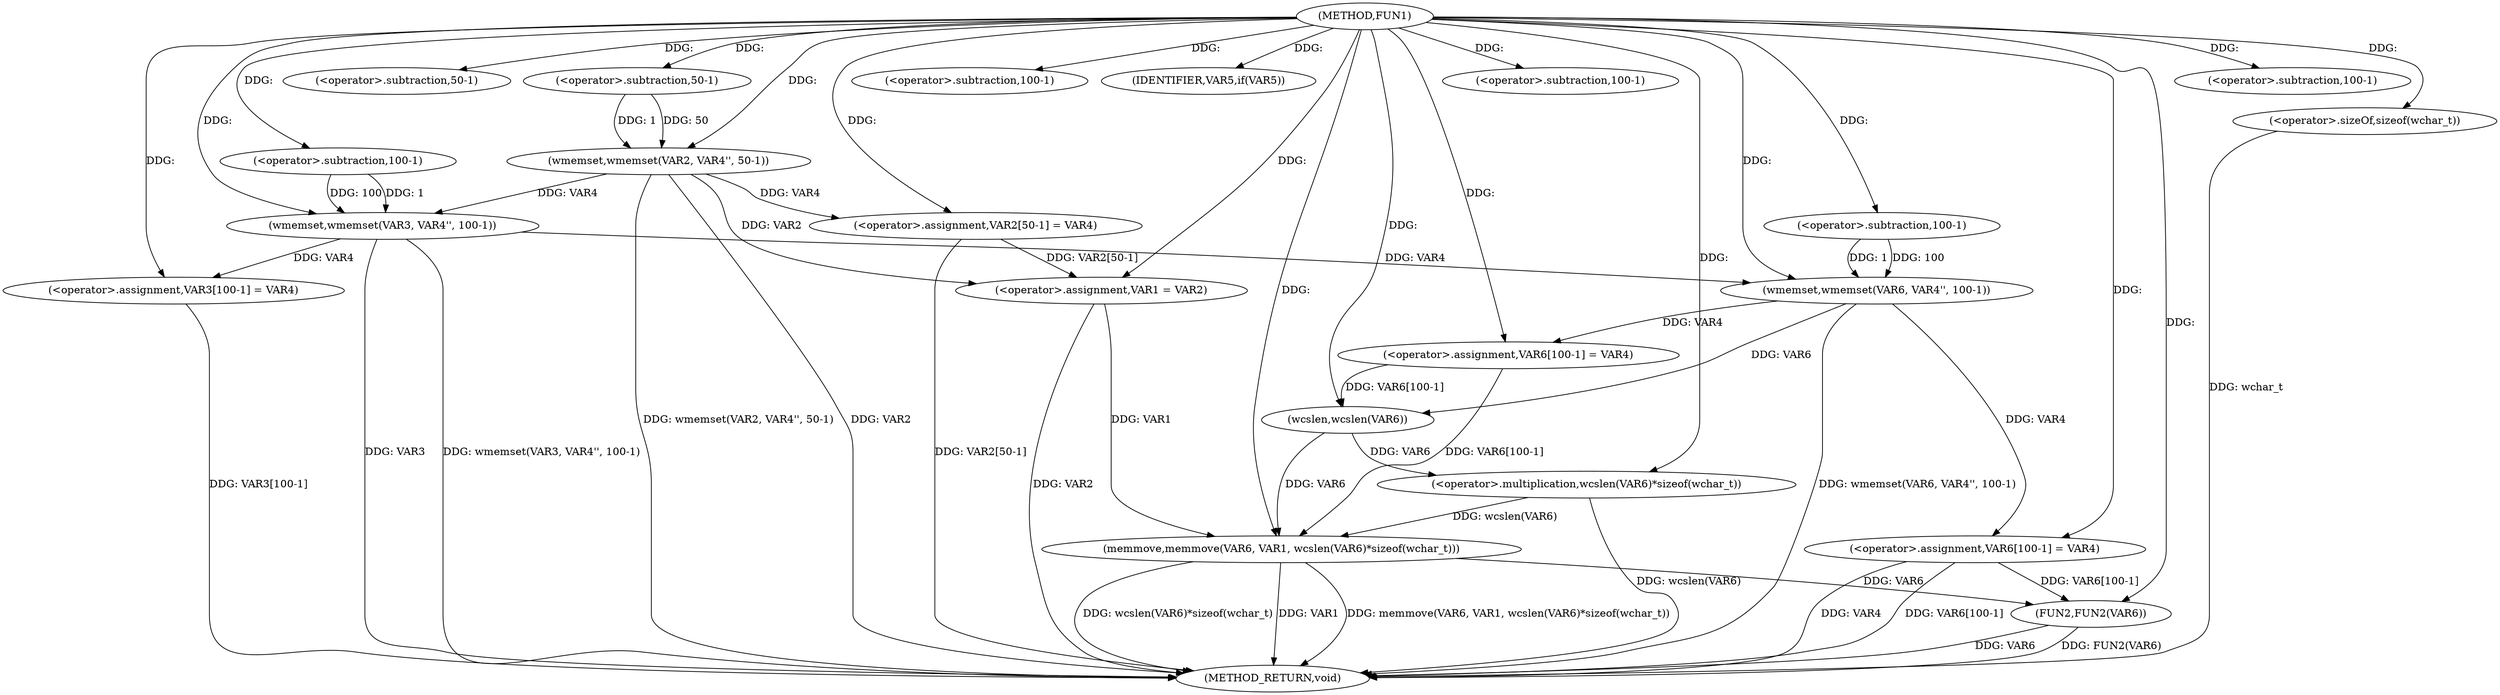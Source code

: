 digraph FUN1 {  
"1000100" [label = "(METHOD,FUN1)" ]
"1000169" [label = "(METHOD_RETURN,void)" ]
"1000105" [label = "(wmemset,wmemset(VAR2, VAR4'', 50-1))" ]
"1000108" [label = "(<operator>.subtraction,50-1)" ]
"1000111" [label = "(<operator>.assignment,VAR2[50-1] = VAR4)" ]
"1000114" [label = "(<operator>.subtraction,50-1)" ]
"1000118" [label = "(wmemset,wmemset(VAR3, VAR4'', 100-1))" ]
"1000121" [label = "(<operator>.subtraction,100-1)" ]
"1000124" [label = "(<operator>.assignment,VAR3[100-1] = VAR4)" ]
"1000127" [label = "(<operator>.subtraction,100-1)" ]
"1000132" [label = "(IDENTIFIER,VAR5,if(VAR5))" ]
"1000134" [label = "(<operator>.assignment,VAR1 = VAR2)" ]
"1000139" [label = "(wmemset,wmemset(VAR6, VAR4'', 100-1))" ]
"1000142" [label = "(<operator>.subtraction,100-1)" ]
"1000145" [label = "(<operator>.assignment,VAR6[100-1] = VAR4)" ]
"1000148" [label = "(<operator>.subtraction,100-1)" ]
"1000152" [label = "(memmove,memmove(VAR6, VAR1, wcslen(VAR6)*sizeof(wchar_t)))" ]
"1000155" [label = "(<operator>.multiplication,wcslen(VAR6)*sizeof(wchar_t))" ]
"1000156" [label = "(wcslen,wcslen(VAR6))" ]
"1000158" [label = "(<operator>.sizeOf,sizeof(wchar_t))" ]
"1000160" [label = "(<operator>.assignment,VAR6[100-1] = VAR4)" ]
"1000163" [label = "(<operator>.subtraction,100-1)" ]
"1000167" [label = "(FUN2,FUN2(VAR6))" ]
  "1000158" -> "1000169"  [ label = "DDG: wchar_t"] 
  "1000167" -> "1000169"  [ label = "DDG: VAR6"] 
  "1000124" -> "1000169"  [ label = "DDG: VAR3[100-1]"] 
  "1000105" -> "1000169"  [ label = "DDG: wmemset(VAR2, VAR4'', 50-1)"] 
  "1000139" -> "1000169"  [ label = "DDG: wmemset(VAR6, VAR4'', 100-1)"] 
  "1000118" -> "1000169"  [ label = "DDG: wmemset(VAR3, VAR4'', 100-1)"] 
  "1000111" -> "1000169"  [ label = "DDG: VAR2[50-1]"] 
  "1000152" -> "1000169"  [ label = "DDG: VAR1"] 
  "1000134" -> "1000169"  [ label = "DDG: VAR2"] 
  "1000155" -> "1000169"  [ label = "DDG: wcslen(VAR6)"] 
  "1000118" -> "1000169"  [ label = "DDG: VAR3"] 
  "1000105" -> "1000169"  [ label = "DDG: VAR2"] 
  "1000160" -> "1000169"  [ label = "DDG: VAR4"] 
  "1000152" -> "1000169"  [ label = "DDG: memmove(VAR6, VAR1, wcslen(VAR6)*sizeof(wchar_t))"] 
  "1000152" -> "1000169"  [ label = "DDG: wcslen(VAR6)*sizeof(wchar_t)"] 
  "1000167" -> "1000169"  [ label = "DDG: FUN2(VAR6)"] 
  "1000160" -> "1000169"  [ label = "DDG: VAR6[100-1]"] 
  "1000100" -> "1000105"  [ label = "DDG: "] 
  "1000108" -> "1000105"  [ label = "DDG: 50"] 
  "1000108" -> "1000105"  [ label = "DDG: 1"] 
  "1000100" -> "1000108"  [ label = "DDG: "] 
  "1000105" -> "1000111"  [ label = "DDG: VAR4"] 
  "1000100" -> "1000111"  [ label = "DDG: "] 
  "1000100" -> "1000114"  [ label = "DDG: "] 
  "1000100" -> "1000118"  [ label = "DDG: "] 
  "1000105" -> "1000118"  [ label = "DDG: VAR4"] 
  "1000121" -> "1000118"  [ label = "DDG: 100"] 
  "1000121" -> "1000118"  [ label = "DDG: 1"] 
  "1000100" -> "1000121"  [ label = "DDG: "] 
  "1000118" -> "1000124"  [ label = "DDG: VAR4"] 
  "1000100" -> "1000124"  [ label = "DDG: "] 
  "1000100" -> "1000127"  [ label = "DDG: "] 
  "1000100" -> "1000132"  [ label = "DDG: "] 
  "1000111" -> "1000134"  [ label = "DDG: VAR2[50-1]"] 
  "1000105" -> "1000134"  [ label = "DDG: VAR2"] 
  "1000100" -> "1000134"  [ label = "DDG: "] 
  "1000100" -> "1000139"  [ label = "DDG: "] 
  "1000118" -> "1000139"  [ label = "DDG: VAR4"] 
  "1000142" -> "1000139"  [ label = "DDG: 100"] 
  "1000142" -> "1000139"  [ label = "DDG: 1"] 
  "1000100" -> "1000142"  [ label = "DDG: "] 
  "1000139" -> "1000145"  [ label = "DDG: VAR4"] 
  "1000100" -> "1000145"  [ label = "DDG: "] 
  "1000100" -> "1000148"  [ label = "DDG: "] 
  "1000156" -> "1000152"  [ label = "DDG: VAR6"] 
  "1000145" -> "1000152"  [ label = "DDG: VAR6[100-1]"] 
  "1000100" -> "1000152"  [ label = "DDG: "] 
  "1000134" -> "1000152"  [ label = "DDG: VAR1"] 
  "1000155" -> "1000152"  [ label = "DDG: wcslen(VAR6)"] 
  "1000156" -> "1000155"  [ label = "DDG: VAR6"] 
  "1000139" -> "1000156"  [ label = "DDG: VAR6"] 
  "1000145" -> "1000156"  [ label = "DDG: VAR6[100-1]"] 
  "1000100" -> "1000156"  [ label = "DDG: "] 
  "1000100" -> "1000155"  [ label = "DDG: "] 
  "1000100" -> "1000158"  [ label = "DDG: "] 
  "1000100" -> "1000160"  [ label = "DDG: "] 
  "1000139" -> "1000160"  [ label = "DDG: VAR4"] 
  "1000100" -> "1000163"  [ label = "DDG: "] 
  "1000152" -> "1000167"  [ label = "DDG: VAR6"] 
  "1000160" -> "1000167"  [ label = "DDG: VAR6[100-1]"] 
  "1000100" -> "1000167"  [ label = "DDG: "] 
}
